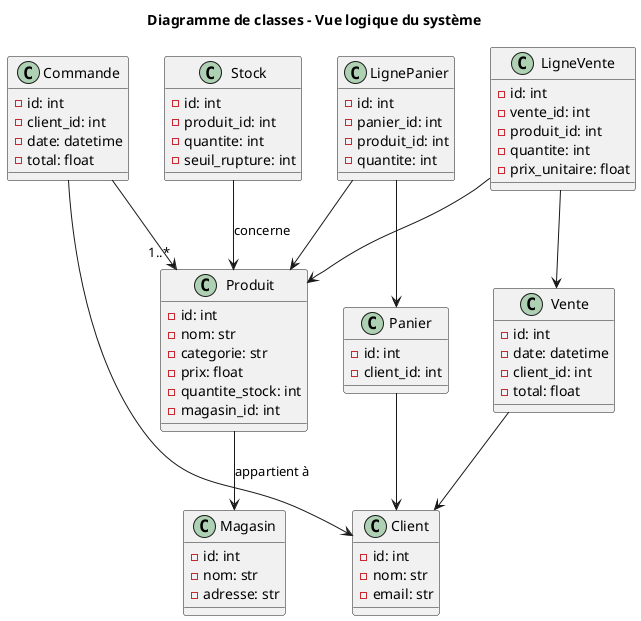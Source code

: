 @startuml
title Diagramme de classes - Vue logique du système

class Produit {
  - id: int
  - nom: str
  - categorie: str
  - prix: float
  - quantite_stock: int
  - magasin_id: int
}

class Magasin {
  - id: int
  - nom: str
  - adresse: str
}

class Stock {
  - id: int
  - produit_id: int
  - quantite: int
  - seuil_rupture: int
}

class Vente {
  - id: int
  - date: datetime
  - client_id: int
  - total: float
}

class LigneVente {
  - id: int
  - vente_id: int
  - produit_id: int
  - quantite: int
  - prix_unitaire: float
}

class Client {
  - id: int
  - nom: str
  - email: str
}

class Panier {
  - id: int
  - client_id: int
}

class LignePanier {
  - id: int
  - panier_id: int
  - produit_id: int
  - quantite: int
}

class Commande {
  - id: int
  - client_id: int
  - date: datetime
  - total: float
}

Produit --> Magasin : appartient à
Stock --> Produit : concerne
LigneVente --> Produit
LigneVente --> Vente
Vente --> Client

Panier --> Client
LignePanier --> Panier
LignePanier --> Produit

Commande --> Client
Commande --> "1..*" Produit

@enduml
